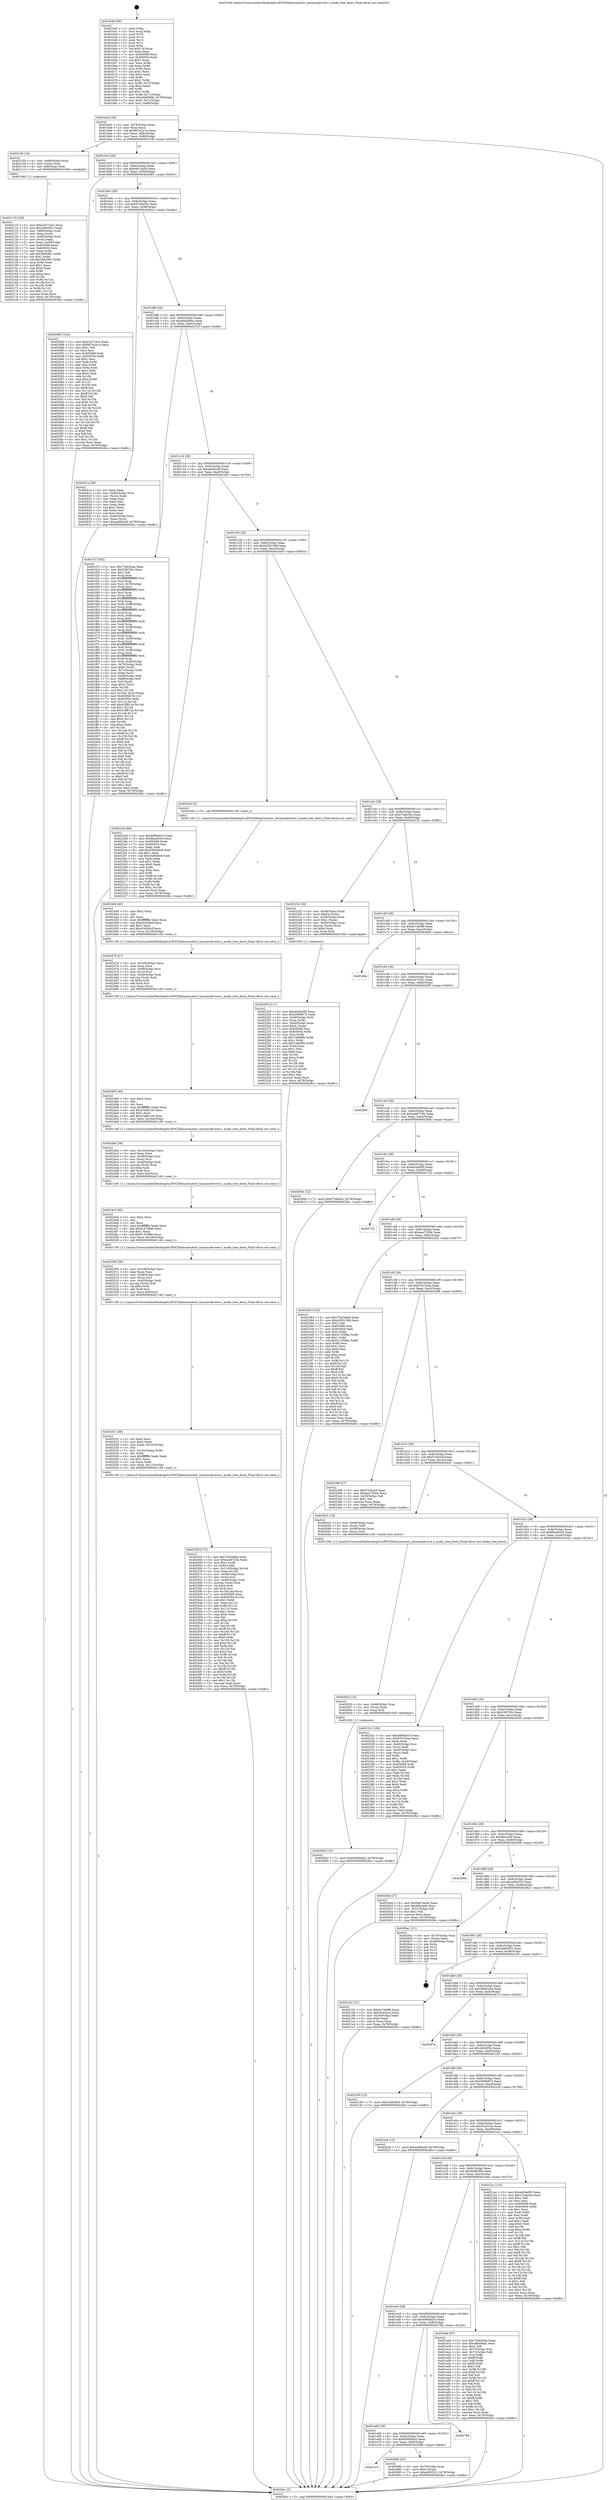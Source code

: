 digraph "0x401b40" {
  label = "0x401b40 (/mnt/c/Users/mathe/Desktop/tcc/POCII/binaries/extr_tmuxmode-tree.c_mode_tree_down_Final-ollvm.out::main(0))"
  labelloc = "t"
  node[shape=record]

  Entry [label="",width=0.3,height=0.3,shape=circle,fillcolor=black,style=filled]
  "0x401ba3" [label="{
     0x401ba3 [29]\l
     | [instrs]\l
     &nbsp;&nbsp;0x401ba3 \<+3\>: mov -0x78(%rbp),%eax\l
     &nbsp;&nbsp;0x401ba6 \<+2\>: mov %eax,%ecx\l
     &nbsp;&nbsp;0x401ba8 \<+6\>: sub $0x8d7e2a14,%ecx\l
     &nbsp;&nbsp;0x401bae \<+6\>: mov %eax,-0x8c(%rbp)\l
     &nbsp;&nbsp;0x401bb4 \<+6\>: mov %ecx,-0x90(%rbp)\l
     &nbsp;&nbsp;0x401bba \<+6\>: je 0000000000402109 \<main+0x5c9\>\l
  }"]
  "0x402109" [label="{
     0x402109 [16]\l
     | [instrs]\l
     &nbsp;&nbsp;0x402109 \<+4\>: mov -0x68(%rbp),%rax\l
     &nbsp;&nbsp;0x40210d \<+3\>: mov (%rax),%rax\l
     &nbsp;&nbsp;0x402110 \<+4\>: mov 0x8(%rax),%rdi\l
     &nbsp;&nbsp;0x402114 \<+5\>: call 0000000000401060 \<atoi@plt\>\l
     | [calls]\l
     &nbsp;&nbsp;0x401060 \{1\} (unknown)\l
  }"]
  "0x401bc0" [label="{
     0x401bc0 [28]\l
     | [instrs]\l
     &nbsp;&nbsp;0x401bc0 \<+5\>: jmp 0000000000401bc5 \<main+0x85\>\l
     &nbsp;&nbsp;0x401bc5 \<+6\>: mov -0x8c(%rbp),%eax\l
     &nbsp;&nbsp;0x401bcb \<+5\>: sub $0x94b7ae5d,%eax\l
     &nbsp;&nbsp;0x401bd0 \<+6\>: mov %eax,-0x94(%rbp)\l
     &nbsp;&nbsp;0x401bd6 \<+6\>: je 0000000000402083 \<main+0x543\>\l
  }"]
  Exit [label="",width=0.3,height=0.3,shape=circle,fillcolor=black,style=filled,peripheries=2]
  "0x402083" [label="{
     0x402083 [134]\l
     | [instrs]\l
     &nbsp;&nbsp;0x402083 \<+5\>: mov $0xe2471b2c,%eax\l
     &nbsp;&nbsp;0x402088 \<+5\>: mov $0x8d7e2a14,%ecx\l
     &nbsp;&nbsp;0x40208d \<+2\>: mov $0x1,%dl\l
     &nbsp;&nbsp;0x40208f \<+2\>: xor %esi,%esi\l
     &nbsp;&nbsp;0x402091 \<+7\>: mov 0x405068,%edi\l
     &nbsp;&nbsp;0x402098 \<+8\>: mov 0x405054,%r8d\l
     &nbsp;&nbsp;0x4020a0 \<+3\>: sub $0x1,%esi\l
     &nbsp;&nbsp;0x4020a3 \<+3\>: mov %edi,%r9d\l
     &nbsp;&nbsp;0x4020a6 \<+3\>: add %esi,%r9d\l
     &nbsp;&nbsp;0x4020a9 \<+4\>: imul %r9d,%edi\l
     &nbsp;&nbsp;0x4020ad \<+3\>: and $0x1,%edi\l
     &nbsp;&nbsp;0x4020b0 \<+3\>: cmp $0x0,%edi\l
     &nbsp;&nbsp;0x4020b3 \<+4\>: sete %r10b\l
     &nbsp;&nbsp;0x4020b7 \<+4\>: cmp $0xa,%r8d\l
     &nbsp;&nbsp;0x4020bb \<+4\>: setl %r11b\l
     &nbsp;&nbsp;0x4020bf \<+3\>: mov %r10b,%bl\l
     &nbsp;&nbsp;0x4020c2 \<+3\>: xor $0xff,%bl\l
     &nbsp;&nbsp;0x4020c5 \<+3\>: mov %r11b,%r14b\l
     &nbsp;&nbsp;0x4020c8 \<+4\>: xor $0xff,%r14b\l
     &nbsp;&nbsp;0x4020cc \<+3\>: xor $0x0,%dl\l
     &nbsp;&nbsp;0x4020cf \<+3\>: mov %bl,%r15b\l
     &nbsp;&nbsp;0x4020d2 \<+4\>: and $0x0,%r15b\l
     &nbsp;&nbsp;0x4020d6 \<+3\>: and %dl,%r10b\l
     &nbsp;&nbsp;0x4020d9 \<+3\>: mov %r14b,%r12b\l
     &nbsp;&nbsp;0x4020dc \<+4\>: and $0x0,%r12b\l
     &nbsp;&nbsp;0x4020e0 \<+3\>: and %dl,%r11b\l
     &nbsp;&nbsp;0x4020e3 \<+3\>: or %r10b,%r15b\l
     &nbsp;&nbsp;0x4020e6 \<+3\>: or %r11b,%r12b\l
     &nbsp;&nbsp;0x4020e9 \<+3\>: xor %r12b,%r15b\l
     &nbsp;&nbsp;0x4020ec \<+3\>: or %r14b,%bl\l
     &nbsp;&nbsp;0x4020ef \<+3\>: xor $0xff,%bl\l
     &nbsp;&nbsp;0x4020f2 \<+3\>: or $0x0,%dl\l
     &nbsp;&nbsp;0x4020f5 \<+2\>: and %dl,%bl\l
     &nbsp;&nbsp;0x4020f7 \<+3\>: or %bl,%r15b\l
     &nbsp;&nbsp;0x4020fa \<+4\>: test $0x1,%r15b\l
     &nbsp;&nbsp;0x4020fe \<+3\>: cmovne %ecx,%eax\l
     &nbsp;&nbsp;0x402101 \<+3\>: mov %eax,-0x78(%rbp)\l
     &nbsp;&nbsp;0x402104 \<+5\>: jmp 00000000004028cc \<main+0xd8c\>\l
  }"]
  "0x401bdc" [label="{
     0x401bdc [28]\l
     | [instrs]\l
     &nbsp;&nbsp;0x401bdc \<+5\>: jmp 0000000000401be1 \<main+0xa1\>\l
     &nbsp;&nbsp;0x401be1 \<+6\>: mov -0x8c(%rbp),%eax\l
     &nbsp;&nbsp;0x401be7 \<+5\>: sub $0x9759a05c,%eax\l
     &nbsp;&nbsp;0x401bec \<+6\>: mov %eax,-0x98(%rbp)\l
     &nbsp;&nbsp;0x401bf2 \<+6\>: je 000000000040261a \<main+0xada\>\l
  }"]
  "0x401e7c" [label="{
     0x401e7c\l
  }", style=dashed]
  "0x40261a" [label="{
     0x40261a [39]\l
     | [instrs]\l
     &nbsp;&nbsp;0x40261a \<+2\>: xor %eax,%eax\l
     &nbsp;&nbsp;0x40261c \<+4\>: mov -0x40(%rbp),%rcx\l
     &nbsp;&nbsp;0x402620 \<+2\>: mov (%rcx),%edx\l
     &nbsp;&nbsp;0x402622 \<+2\>: mov %eax,%esi\l
     &nbsp;&nbsp;0x402624 \<+2\>: sub %edx,%esi\l
     &nbsp;&nbsp;0x402626 \<+2\>: mov %eax,%edx\l
     &nbsp;&nbsp;0x402628 \<+3\>: sub $0x1,%edx\l
     &nbsp;&nbsp;0x40262b \<+2\>: add %edx,%esi\l
     &nbsp;&nbsp;0x40262d \<+2\>: sub %esi,%eax\l
     &nbsp;&nbsp;0x40262f \<+4\>: mov -0x40(%rbp),%rcx\l
     &nbsp;&nbsp;0x402633 \<+2\>: mov %eax,(%rcx)\l
     &nbsp;&nbsp;0x402635 \<+7\>: movl $0xae682a0f,-0x78(%rbp)\l
     &nbsp;&nbsp;0x40263c \<+5\>: jmp 00000000004028cc \<main+0xd8c\>\l
  }"]
  "0x401bf8" [label="{
     0x401bf8 [28]\l
     | [instrs]\l
     &nbsp;&nbsp;0x401bf8 \<+5\>: jmp 0000000000401bfd \<main+0xbd\>\l
     &nbsp;&nbsp;0x401bfd \<+6\>: mov -0x8c(%rbp),%eax\l
     &nbsp;&nbsp;0x401c03 \<+5\>: sub $0xa6ba99ac,%eax\l
     &nbsp;&nbsp;0x401c08 \<+6\>: mov %eax,-0x9c(%rbp)\l
     &nbsp;&nbsp;0x401c0e \<+6\>: je 0000000000401f1f \<main+0x3df\>\l
  }"]
  "0x40268b" [label="{
     0x40268b [22]\l
     | [instrs]\l
     &nbsp;&nbsp;0x40268b \<+4\>: mov -0x70(%rbp),%rax\l
     &nbsp;&nbsp;0x40268f \<+6\>: movl $0x0,(%rax)\l
     &nbsp;&nbsp;0x402695 \<+7\>: movl $0xa082532,-0x78(%rbp)\l
     &nbsp;&nbsp;0x40269c \<+5\>: jmp 00000000004028cc \<main+0xd8c\>\l
  }"]
  "0x401f1f" [label="{
     0x401f1f [302]\l
     | [instrs]\l
     &nbsp;&nbsp;0x401f1f \<+5\>: mov $0x754645aa,%eax\l
     &nbsp;&nbsp;0x401f24 \<+5\>: mov $0x538750c,%ecx\l
     &nbsp;&nbsp;0x401f29 \<+2\>: mov $0x1,%dl\l
     &nbsp;&nbsp;0x401f2b \<+3\>: mov %rsp,%rsi\l
     &nbsp;&nbsp;0x401f2e \<+4\>: add $0xfffffffffffffff0,%rsi\l
     &nbsp;&nbsp;0x401f32 \<+3\>: mov %rsi,%rsp\l
     &nbsp;&nbsp;0x401f35 \<+4\>: mov %rsi,-0x70(%rbp)\l
     &nbsp;&nbsp;0x401f39 \<+3\>: mov %rsp,%rsi\l
     &nbsp;&nbsp;0x401f3c \<+4\>: add $0xfffffffffffffff0,%rsi\l
     &nbsp;&nbsp;0x401f40 \<+3\>: mov %rsi,%rsp\l
     &nbsp;&nbsp;0x401f43 \<+3\>: mov %rsp,%rdi\l
     &nbsp;&nbsp;0x401f46 \<+4\>: add $0xfffffffffffffff0,%rdi\l
     &nbsp;&nbsp;0x401f4a \<+3\>: mov %rdi,%rsp\l
     &nbsp;&nbsp;0x401f4d \<+4\>: mov %rdi,-0x68(%rbp)\l
     &nbsp;&nbsp;0x401f51 \<+3\>: mov %rsp,%rdi\l
     &nbsp;&nbsp;0x401f54 \<+4\>: add $0xfffffffffffffff0,%rdi\l
     &nbsp;&nbsp;0x401f58 \<+3\>: mov %rdi,%rsp\l
     &nbsp;&nbsp;0x401f5b \<+4\>: mov %rdi,-0x60(%rbp)\l
     &nbsp;&nbsp;0x401f5f \<+3\>: mov %rsp,%rdi\l
     &nbsp;&nbsp;0x401f62 \<+4\>: add $0xfffffffffffffff0,%rdi\l
     &nbsp;&nbsp;0x401f66 \<+3\>: mov %rdi,%rsp\l
     &nbsp;&nbsp;0x401f69 \<+4\>: mov %rdi,-0x58(%rbp)\l
     &nbsp;&nbsp;0x401f6d \<+3\>: mov %rsp,%rdi\l
     &nbsp;&nbsp;0x401f70 \<+4\>: add $0xfffffffffffffff0,%rdi\l
     &nbsp;&nbsp;0x401f74 \<+3\>: mov %rdi,%rsp\l
     &nbsp;&nbsp;0x401f77 \<+4\>: mov %rdi,-0x50(%rbp)\l
     &nbsp;&nbsp;0x401f7b \<+3\>: mov %rsp,%rdi\l
     &nbsp;&nbsp;0x401f7e \<+4\>: add $0xfffffffffffffff0,%rdi\l
     &nbsp;&nbsp;0x401f82 \<+3\>: mov %rdi,%rsp\l
     &nbsp;&nbsp;0x401f85 \<+4\>: mov %rdi,-0x48(%rbp)\l
     &nbsp;&nbsp;0x401f89 \<+3\>: mov %rsp,%rdi\l
     &nbsp;&nbsp;0x401f8c \<+4\>: add $0xfffffffffffffff0,%rdi\l
     &nbsp;&nbsp;0x401f90 \<+3\>: mov %rdi,%rsp\l
     &nbsp;&nbsp;0x401f93 \<+4\>: mov %rdi,-0x40(%rbp)\l
     &nbsp;&nbsp;0x401f97 \<+4\>: mov -0x70(%rbp),%rdi\l
     &nbsp;&nbsp;0x401f9b \<+6\>: movl $0x0,(%rdi)\l
     &nbsp;&nbsp;0x401fa1 \<+4\>: mov -0x7c(%rbp),%r8d\l
     &nbsp;&nbsp;0x401fa5 \<+3\>: mov %r8d,(%rsi)\l
     &nbsp;&nbsp;0x401fa8 \<+4\>: mov -0x68(%rbp),%rdi\l
     &nbsp;&nbsp;0x401fac \<+7\>: mov -0x88(%rbp),%r9\l
     &nbsp;&nbsp;0x401fb3 \<+3\>: mov %r9,(%rdi)\l
     &nbsp;&nbsp;0x401fb6 \<+3\>: cmpl $0x2,(%rsi)\l
     &nbsp;&nbsp;0x401fb9 \<+4\>: setne %r10b\l
     &nbsp;&nbsp;0x401fbd \<+4\>: and $0x1,%r10b\l
     &nbsp;&nbsp;0x401fc1 \<+4\>: mov %r10b,-0x31(%rbp)\l
     &nbsp;&nbsp;0x401fc5 \<+8\>: mov 0x405068,%r11d\l
     &nbsp;&nbsp;0x401fcd \<+7\>: mov 0x405054,%ebx\l
     &nbsp;&nbsp;0x401fd4 \<+3\>: mov %r11d,%r14d\l
     &nbsp;&nbsp;0x401fd7 \<+7\>: add $0x41ff812e,%r14d\l
     &nbsp;&nbsp;0x401fde \<+4\>: sub $0x1,%r14d\l
     &nbsp;&nbsp;0x401fe2 \<+7\>: sub $0x41ff812e,%r14d\l
     &nbsp;&nbsp;0x401fe9 \<+4\>: imul %r14d,%r11d\l
     &nbsp;&nbsp;0x401fed \<+4\>: and $0x1,%r11d\l
     &nbsp;&nbsp;0x401ff1 \<+4\>: cmp $0x0,%r11d\l
     &nbsp;&nbsp;0x401ff5 \<+4\>: sete %r10b\l
     &nbsp;&nbsp;0x401ff9 \<+3\>: cmp $0xa,%ebx\l
     &nbsp;&nbsp;0x401ffc \<+4\>: setl %r15b\l
     &nbsp;&nbsp;0x402000 \<+3\>: mov %r10b,%r12b\l
     &nbsp;&nbsp;0x402003 \<+4\>: xor $0xff,%r12b\l
     &nbsp;&nbsp;0x402007 \<+3\>: mov %r15b,%r13b\l
     &nbsp;&nbsp;0x40200a \<+4\>: xor $0xff,%r13b\l
     &nbsp;&nbsp;0x40200e \<+3\>: xor $0x0,%dl\l
     &nbsp;&nbsp;0x402011 \<+3\>: mov %r12b,%sil\l
     &nbsp;&nbsp;0x402014 \<+4\>: and $0x0,%sil\l
     &nbsp;&nbsp;0x402018 \<+3\>: and %dl,%r10b\l
     &nbsp;&nbsp;0x40201b \<+3\>: mov %r13b,%dil\l
     &nbsp;&nbsp;0x40201e \<+4\>: and $0x0,%dil\l
     &nbsp;&nbsp;0x402022 \<+3\>: and %dl,%r15b\l
     &nbsp;&nbsp;0x402025 \<+3\>: or %r10b,%sil\l
     &nbsp;&nbsp;0x402028 \<+3\>: or %r15b,%dil\l
     &nbsp;&nbsp;0x40202b \<+3\>: xor %dil,%sil\l
     &nbsp;&nbsp;0x40202e \<+3\>: or %r13b,%r12b\l
     &nbsp;&nbsp;0x402031 \<+4\>: xor $0xff,%r12b\l
     &nbsp;&nbsp;0x402035 \<+3\>: or $0x0,%dl\l
     &nbsp;&nbsp;0x402038 \<+3\>: and %dl,%r12b\l
     &nbsp;&nbsp;0x40203b \<+3\>: or %r12b,%sil\l
     &nbsp;&nbsp;0x40203e \<+4\>: test $0x1,%sil\l
     &nbsp;&nbsp;0x402042 \<+3\>: cmovne %ecx,%eax\l
     &nbsp;&nbsp;0x402045 \<+3\>: mov %eax,-0x78(%rbp)\l
     &nbsp;&nbsp;0x402048 \<+5\>: jmp 00000000004028cc \<main+0xd8c\>\l
  }"]
  "0x401c14" [label="{
     0x401c14 [28]\l
     | [instrs]\l
     &nbsp;&nbsp;0x401c14 \<+5\>: jmp 0000000000401c19 \<main+0xd9\>\l
     &nbsp;&nbsp;0x401c19 \<+6\>: mov -0x8c(%rbp),%eax\l
     &nbsp;&nbsp;0x401c1f \<+5\>: sub $0xae682a0f,%eax\l
     &nbsp;&nbsp;0x401c24 \<+6\>: mov %eax,-0xa0(%rbp)\l
     &nbsp;&nbsp;0x401c2a \<+6\>: je 00000000004022d4 \<main+0x794\>\l
  }"]
  "0x401e60" [label="{
     0x401e60 [28]\l
     | [instrs]\l
     &nbsp;&nbsp;0x401e60 \<+5\>: jmp 0000000000401e65 \<main+0x325\>\l
     &nbsp;&nbsp;0x401e65 \<+6\>: mov -0x8c(%rbp),%eax\l
     &nbsp;&nbsp;0x401e6b \<+5\>: sub $0x65860da2,%eax\l
     &nbsp;&nbsp;0x401e70 \<+6\>: mov %eax,-0xf4(%rbp)\l
     &nbsp;&nbsp;0x401e76 \<+6\>: je 000000000040268b \<main+0xb4b\>\l
  }"]
  "0x4022d4" [label="{
     0x4022d4 [88]\l
     | [instrs]\l
     &nbsp;&nbsp;0x4022d4 \<+5\>: mov $0x4980dd10,%eax\l
     &nbsp;&nbsp;0x4022d9 \<+5\>: mov $0xf8ea9204,%ecx\l
     &nbsp;&nbsp;0x4022de \<+7\>: mov 0x405068,%edx\l
     &nbsp;&nbsp;0x4022e5 \<+7\>: mov 0x405054,%esi\l
     &nbsp;&nbsp;0x4022ec \<+2\>: mov %edx,%edi\l
     &nbsp;&nbsp;0x4022ee \<+6\>: add $0xd3d646c8,%edi\l
     &nbsp;&nbsp;0x4022f4 \<+3\>: sub $0x1,%edi\l
     &nbsp;&nbsp;0x4022f7 \<+6\>: sub $0xd3d646c8,%edi\l
     &nbsp;&nbsp;0x4022fd \<+3\>: imul %edi,%edx\l
     &nbsp;&nbsp;0x402300 \<+3\>: and $0x1,%edx\l
     &nbsp;&nbsp;0x402303 \<+3\>: cmp $0x0,%edx\l
     &nbsp;&nbsp;0x402306 \<+4\>: sete %r8b\l
     &nbsp;&nbsp;0x40230a \<+3\>: cmp $0xa,%esi\l
     &nbsp;&nbsp;0x40230d \<+4\>: setl %r9b\l
     &nbsp;&nbsp;0x402311 \<+3\>: mov %r8b,%r10b\l
     &nbsp;&nbsp;0x402314 \<+3\>: and %r9b,%r10b\l
     &nbsp;&nbsp;0x402317 \<+3\>: xor %r9b,%r8b\l
     &nbsp;&nbsp;0x40231a \<+3\>: or %r8b,%r10b\l
     &nbsp;&nbsp;0x40231d \<+4\>: test $0x1,%r10b\l
     &nbsp;&nbsp;0x402321 \<+3\>: cmovne %ecx,%eax\l
     &nbsp;&nbsp;0x402324 \<+3\>: mov %eax,-0x78(%rbp)\l
     &nbsp;&nbsp;0x402327 \<+5\>: jmp 00000000004028cc \<main+0xd8c\>\l
  }"]
  "0x401c30" [label="{
     0x401c30 [28]\l
     | [instrs]\l
     &nbsp;&nbsp;0x401c30 \<+5\>: jmp 0000000000401c35 \<main+0xf5\>\l
     &nbsp;&nbsp;0x401c35 \<+6\>: mov -0x8c(%rbp),%eax\l
     &nbsp;&nbsp;0x401c3b \<+5\>: sub $0xb2951569,%eax\l
     &nbsp;&nbsp;0x401c40 \<+6\>: mov %eax,-0xa4(%rbp)\l
     &nbsp;&nbsp;0x401c46 \<+6\>: je 0000000000402443 \<main+0x903\>\l
  }"]
  "0x402766" [label="{
     0x402766\l
  }", style=dashed]
  "0x402443" [label="{
     0x402443 [5]\l
     | [instrs]\l
     &nbsp;&nbsp;0x402443 \<+5\>: call 0000000000401160 \<next_i\>\l
     | [calls]\l
     &nbsp;&nbsp;0x401160 \{1\} (/mnt/c/Users/mathe/Desktop/tcc/POCII/binaries/extr_tmuxmode-tree.c_mode_tree_down_Final-ollvm.out::next_i)\l
  }"]
  "0x401c4c" [label="{
     0x401c4c [28]\l
     | [instrs]\l
     &nbsp;&nbsp;0x401c4c \<+5\>: jmp 0000000000401c51 \<main+0x111\>\l
     &nbsp;&nbsp;0x401c51 \<+6\>: mov -0x8c(%rbp),%eax\l
     &nbsp;&nbsp;0x401c57 \<+5\>: sub $0xc7eab3ea,%eax\l
     &nbsp;&nbsp;0x401c5c \<+6\>: mov %eax,-0xa8(%rbp)\l
     &nbsp;&nbsp;0x401c62 \<+6\>: je 0000000000402232 \<main+0x6f2\>\l
  }"]
  "0x402662" [label="{
     0x402662 [12]\l
     | [instrs]\l
     &nbsp;&nbsp;0x402662 \<+7\>: movl $0x65860da2,-0x78(%rbp)\l
     &nbsp;&nbsp;0x402669 \<+5\>: jmp 00000000004028cc \<main+0xd8c\>\l
  }"]
  "0x402232" [label="{
     0x402232 [39]\l
     | [instrs]\l
     &nbsp;&nbsp;0x402232 \<+4\>: mov -0x58(%rbp),%rax\l
     &nbsp;&nbsp;0x402236 \<+6\>: movl $0x64,(%rax)\l
     &nbsp;&nbsp;0x40223c \<+4\>: mov -0x50(%rbp),%rax\l
     &nbsp;&nbsp;0x402240 \<+6\>: movl $0x1,(%rax)\l
     &nbsp;&nbsp;0x402246 \<+4\>: mov -0x50(%rbp),%rax\l
     &nbsp;&nbsp;0x40224a \<+3\>: movslq (%rax),%rax\l
     &nbsp;&nbsp;0x40224d \<+4\>: shl $0x4,%rax\l
     &nbsp;&nbsp;0x402251 \<+3\>: mov %rax,%rdi\l
     &nbsp;&nbsp;0x402254 \<+5\>: call 0000000000401050 \<malloc@plt\>\l
     | [calls]\l
     &nbsp;&nbsp;0x401050 \{1\} (unknown)\l
  }"]
  "0x401c68" [label="{
     0x401c68 [28]\l
     | [instrs]\l
     &nbsp;&nbsp;0x401c68 \<+5\>: jmp 0000000000401c6d \<main+0x12d\>\l
     &nbsp;&nbsp;0x401c6d \<+6\>: mov -0x8c(%rbp),%eax\l
     &nbsp;&nbsp;0x401c73 \<+5\>: sub $0xdc7a63f9,%eax\l
     &nbsp;&nbsp;0x401c78 \<+6\>: mov %eax,-0xac(%rbp)\l
     &nbsp;&nbsp;0x401c7e \<+6\>: je 000000000040266e \<main+0xb2e\>\l
  }"]
  "0x402653" [label="{
     0x402653 [15]\l
     | [instrs]\l
     &nbsp;&nbsp;0x402653 \<+4\>: mov -0x48(%rbp),%rax\l
     &nbsp;&nbsp;0x402657 \<+3\>: mov (%rax),%rax\l
     &nbsp;&nbsp;0x40265a \<+3\>: mov %rax,%rdi\l
     &nbsp;&nbsp;0x40265d \<+5\>: call 0000000000401030 \<free@plt\>\l
     | [calls]\l
     &nbsp;&nbsp;0x401030 \{1\} (unknown)\l
  }"]
  "0x40266e" [label="{
     0x40266e\l
  }", style=dashed]
  "0x401c84" [label="{
     0x401c84 [28]\l
     | [instrs]\l
     &nbsp;&nbsp;0x401c84 \<+5\>: jmp 0000000000401c89 \<main+0x149\>\l
     &nbsp;&nbsp;0x401c89 \<+6\>: mov -0x8c(%rbp),%eax\l
     &nbsp;&nbsp;0x401c8f \<+5\>: sub $0xe2471b2c,%eax\l
     &nbsp;&nbsp;0x401c94 \<+6\>: mov %eax,-0xb0(%rbp)\l
     &nbsp;&nbsp;0x401c9a \<+6\>: je 00000000004026f5 \<main+0xbb5\>\l
  }"]
  "0x40255f" [label="{
     0x40255f [175]\l
     | [instrs]\l
     &nbsp;&nbsp;0x40255f \<+5\>: mov $0x75a54d84,%ecx\l
     &nbsp;&nbsp;0x402564 \<+5\>: mov $0xea48723b,%edx\l
     &nbsp;&nbsp;0x402569 \<+3\>: mov $0x1,%r9b\l
     &nbsp;&nbsp;0x40256c \<+3\>: xor %r8d,%r8d\l
     &nbsp;&nbsp;0x40256f \<+7\>: mov -0x110(%rbp),%r10d\l
     &nbsp;&nbsp;0x402576 \<+4\>: imul %eax,%r10d\l
     &nbsp;&nbsp;0x40257a \<+4\>: mov -0x48(%rbp),%rsi\l
     &nbsp;&nbsp;0x40257e \<+3\>: mov (%rsi),%rsi\l
     &nbsp;&nbsp;0x402581 \<+4\>: mov -0x40(%rbp),%rdi\l
     &nbsp;&nbsp;0x402585 \<+3\>: movslq (%rdi),%rdi\l
     &nbsp;&nbsp;0x402588 \<+4\>: shl $0x4,%rdi\l
     &nbsp;&nbsp;0x40258c \<+3\>: add %rdi,%rsi\l
     &nbsp;&nbsp;0x40258f \<+4\>: mov %r10d,0xc(%rsi)\l
     &nbsp;&nbsp;0x402593 \<+7\>: mov 0x405068,%eax\l
     &nbsp;&nbsp;0x40259a \<+8\>: mov 0x405054,%r10d\l
     &nbsp;&nbsp;0x4025a2 \<+4\>: sub $0x1,%r8d\l
     &nbsp;&nbsp;0x4025a6 \<+3\>: mov %eax,%r11d\l
     &nbsp;&nbsp;0x4025a9 \<+3\>: add %r8d,%r11d\l
     &nbsp;&nbsp;0x4025ac \<+4\>: imul %r11d,%eax\l
     &nbsp;&nbsp;0x4025b0 \<+3\>: and $0x1,%eax\l
     &nbsp;&nbsp;0x4025b3 \<+3\>: cmp $0x0,%eax\l
     &nbsp;&nbsp;0x4025b6 \<+3\>: sete %bl\l
     &nbsp;&nbsp;0x4025b9 \<+4\>: cmp $0xa,%r10d\l
     &nbsp;&nbsp;0x4025bd \<+4\>: setl %r14b\l
     &nbsp;&nbsp;0x4025c1 \<+3\>: mov %bl,%r15b\l
     &nbsp;&nbsp;0x4025c4 \<+4\>: xor $0xff,%r15b\l
     &nbsp;&nbsp;0x4025c8 \<+3\>: mov %r14b,%r12b\l
     &nbsp;&nbsp;0x4025cb \<+4\>: xor $0xff,%r12b\l
     &nbsp;&nbsp;0x4025cf \<+4\>: xor $0x0,%r9b\l
     &nbsp;&nbsp;0x4025d3 \<+3\>: mov %r15b,%r13b\l
     &nbsp;&nbsp;0x4025d6 \<+4\>: and $0x0,%r13b\l
     &nbsp;&nbsp;0x4025da \<+3\>: and %r9b,%bl\l
     &nbsp;&nbsp;0x4025dd \<+3\>: mov %r12b,%al\l
     &nbsp;&nbsp;0x4025e0 \<+2\>: and $0x0,%al\l
     &nbsp;&nbsp;0x4025e2 \<+3\>: and %r9b,%r14b\l
     &nbsp;&nbsp;0x4025e5 \<+3\>: or %bl,%r13b\l
     &nbsp;&nbsp;0x4025e8 \<+3\>: or %r14b,%al\l
     &nbsp;&nbsp;0x4025eb \<+3\>: xor %al,%r13b\l
     &nbsp;&nbsp;0x4025ee \<+3\>: or %r12b,%r15b\l
     &nbsp;&nbsp;0x4025f1 \<+4\>: xor $0xff,%r15b\l
     &nbsp;&nbsp;0x4025f5 \<+4\>: or $0x0,%r9b\l
     &nbsp;&nbsp;0x4025f9 \<+3\>: and %r9b,%r15b\l
     &nbsp;&nbsp;0x4025fc \<+3\>: or %r15b,%r13b\l
     &nbsp;&nbsp;0x4025ff \<+4\>: test $0x1,%r13b\l
     &nbsp;&nbsp;0x402603 \<+3\>: cmovne %edx,%ecx\l
     &nbsp;&nbsp;0x402606 \<+3\>: mov %ecx,-0x78(%rbp)\l
     &nbsp;&nbsp;0x402609 \<+5\>: jmp 00000000004028cc \<main+0xd8c\>\l
  }"]
  "0x4026f5" [label="{
     0x4026f5\l
  }", style=dashed]
  "0x401ca0" [label="{
     0x401ca0 [28]\l
     | [instrs]\l
     &nbsp;&nbsp;0x401ca0 \<+5\>: jmp 0000000000401ca5 \<main+0x165\>\l
     &nbsp;&nbsp;0x401ca5 \<+6\>: mov -0x8c(%rbp),%eax\l
     &nbsp;&nbsp;0x401cab \<+5\>: sub $0xea48723b,%eax\l
     &nbsp;&nbsp;0x401cb0 \<+6\>: mov %eax,-0xb4(%rbp)\l
     &nbsp;&nbsp;0x401cb6 \<+6\>: je 000000000040260e \<main+0xace\>\l
  }"]
  "0x402531" [label="{
     0x402531 [46]\l
     | [instrs]\l
     &nbsp;&nbsp;0x402531 \<+2\>: xor %ecx,%ecx\l
     &nbsp;&nbsp;0x402533 \<+5\>: mov $0x2,%edx\l
     &nbsp;&nbsp;0x402538 \<+6\>: mov %edx,-0x10c(%rbp)\l
     &nbsp;&nbsp;0x40253e \<+1\>: cltd\l
     &nbsp;&nbsp;0x40253f \<+7\>: mov -0x10c(%rbp),%r8d\l
     &nbsp;&nbsp;0x402546 \<+3\>: idiv %r8d\l
     &nbsp;&nbsp;0x402549 \<+6\>: imul $0xfffffffe,%edx,%edx\l
     &nbsp;&nbsp;0x40254f \<+3\>: sub $0x1,%ecx\l
     &nbsp;&nbsp;0x402552 \<+2\>: sub %ecx,%edx\l
     &nbsp;&nbsp;0x402554 \<+6\>: mov %edx,-0x110(%rbp)\l
     &nbsp;&nbsp;0x40255a \<+5\>: call 0000000000401160 \<next_i\>\l
     | [calls]\l
     &nbsp;&nbsp;0x401160 \{1\} (/mnt/c/Users/mathe/Desktop/tcc/POCII/binaries/extr_tmuxmode-tree.c_mode_tree_down_Final-ollvm.out::next_i)\l
  }"]
  "0x40260e" [label="{
     0x40260e [12]\l
     | [instrs]\l
     &nbsp;&nbsp;0x40260e \<+7\>: movl $0x9759a05c,-0x78(%rbp)\l
     &nbsp;&nbsp;0x402615 \<+5\>: jmp 00000000004028cc \<main+0xd8c\>\l
  }"]
  "0x401cbc" [label="{
     0x401cbc [28]\l
     | [instrs]\l
     &nbsp;&nbsp;0x401cbc \<+5\>: jmp 0000000000401cc1 \<main+0x181\>\l
     &nbsp;&nbsp;0x401cc1 \<+6\>: mov -0x8c(%rbp),%eax\l
     &nbsp;&nbsp;0x401cc7 \<+5\>: sub $0xeb3be0f5,%eax\l
     &nbsp;&nbsp;0x401ccc \<+6\>: mov %eax,-0xb8(%rbp)\l
     &nbsp;&nbsp;0x401cd2 \<+6\>: je 0000000000402722 \<main+0xbe2\>\l
  }"]
  "0x40250b" [label="{
     0x40250b [38]\l
     | [instrs]\l
     &nbsp;&nbsp;0x40250b \<+6\>: mov -0x108(%rbp),%ecx\l
     &nbsp;&nbsp;0x402511 \<+3\>: imul %eax,%ecx\l
     &nbsp;&nbsp;0x402514 \<+4\>: mov -0x48(%rbp),%rsi\l
     &nbsp;&nbsp;0x402518 \<+3\>: mov (%rsi),%rsi\l
     &nbsp;&nbsp;0x40251b \<+4\>: mov -0x40(%rbp),%rdi\l
     &nbsp;&nbsp;0x40251f \<+3\>: movslq (%rdi),%rdi\l
     &nbsp;&nbsp;0x402522 \<+4\>: shl $0x4,%rdi\l
     &nbsp;&nbsp;0x402526 \<+3\>: add %rdi,%rsi\l
     &nbsp;&nbsp;0x402529 \<+3\>: mov %ecx,0x8(%rsi)\l
     &nbsp;&nbsp;0x40252c \<+5\>: call 0000000000401160 \<next_i\>\l
     | [calls]\l
     &nbsp;&nbsp;0x401160 \{1\} (/mnt/c/Users/mathe/Desktop/tcc/POCII/binaries/extr_tmuxmode-tree.c_mode_tree_down_Final-ollvm.out::next_i)\l
  }"]
  "0x402722" [label="{
     0x402722\l
  }", style=dashed]
  "0x401cd8" [label="{
     0x401cd8 [28]\l
     | [instrs]\l
     &nbsp;&nbsp;0x401cd8 \<+5\>: jmp 0000000000401cdd \<main+0x19d\>\l
     &nbsp;&nbsp;0x401cdd \<+6\>: mov -0x8c(%rbp),%eax\l
     &nbsp;&nbsp;0x401ce3 \<+5\>: sub $0xeea725b4,%eax\l
     &nbsp;&nbsp;0x401ce8 \<+6\>: mov %eax,-0xbc(%rbp)\l
     &nbsp;&nbsp;0x401cee \<+6\>: je 00000000004023b3 \<main+0x873\>\l
  }"]
  "0x4024e3" [label="{
     0x4024e3 [40]\l
     | [instrs]\l
     &nbsp;&nbsp;0x4024e3 \<+5\>: mov $0x2,%ecx\l
     &nbsp;&nbsp;0x4024e8 \<+1\>: cltd\l
     &nbsp;&nbsp;0x4024e9 \<+2\>: idiv %ecx\l
     &nbsp;&nbsp;0x4024eb \<+6\>: imul $0xfffffffe,%edx,%ecx\l
     &nbsp;&nbsp;0x4024f1 \<+6\>: add $0x6147dfd6,%ecx\l
     &nbsp;&nbsp;0x4024f7 \<+3\>: add $0x1,%ecx\l
     &nbsp;&nbsp;0x4024fa \<+6\>: sub $0x6147dfd6,%ecx\l
     &nbsp;&nbsp;0x402500 \<+6\>: mov %ecx,-0x108(%rbp)\l
     &nbsp;&nbsp;0x402506 \<+5\>: call 0000000000401160 \<next_i\>\l
     | [calls]\l
     &nbsp;&nbsp;0x401160 \{1\} (/mnt/c/Users/mathe/Desktop/tcc/POCII/binaries/extr_tmuxmode-tree.c_mode_tree_down_Final-ollvm.out::next_i)\l
  }"]
  "0x4023b3" [label="{
     0x4023b3 [144]\l
     | [instrs]\l
     &nbsp;&nbsp;0x4023b3 \<+5\>: mov $0x75a54d84,%eax\l
     &nbsp;&nbsp;0x4023b8 \<+5\>: mov $0xb2951569,%ecx\l
     &nbsp;&nbsp;0x4023bd \<+2\>: mov $0x1,%dl\l
     &nbsp;&nbsp;0x4023bf \<+7\>: mov 0x405068,%esi\l
     &nbsp;&nbsp;0x4023c6 \<+7\>: mov 0x405054,%edi\l
     &nbsp;&nbsp;0x4023cd \<+3\>: mov %esi,%r8d\l
     &nbsp;&nbsp;0x4023d0 \<+7\>: add $0x411559bc,%r8d\l
     &nbsp;&nbsp;0x4023d7 \<+4\>: sub $0x1,%r8d\l
     &nbsp;&nbsp;0x4023db \<+7\>: sub $0x411559bc,%r8d\l
     &nbsp;&nbsp;0x4023e2 \<+4\>: imul %r8d,%esi\l
     &nbsp;&nbsp;0x4023e6 \<+3\>: and $0x1,%esi\l
     &nbsp;&nbsp;0x4023e9 \<+3\>: cmp $0x0,%esi\l
     &nbsp;&nbsp;0x4023ec \<+4\>: sete %r9b\l
     &nbsp;&nbsp;0x4023f0 \<+3\>: cmp $0xa,%edi\l
     &nbsp;&nbsp;0x4023f3 \<+4\>: setl %r10b\l
     &nbsp;&nbsp;0x4023f7 \<+3\>: mov %r9b,%r11b\l
     &nbsp;&nbsp;0x4023fa \<+4\>: xor $0xff,%r11b\l
     &nbsp;&nbsp;0x4023fe \<+3\>: mov %r10b,%bl\l
     &nbsp;&nbsp;0x402401 \<+3\>: xor $0xff,%bl\l
     &nbsp;&nbsp;0x402404 \<+3\>: xor $0x0,%dl\l
     &nbsp;&nbsp;0x402407 \<+3\>: mov %r11b,%r14b\l
     &nbsp;&nbsp;0x40240a \<+4\>: and $0x0,%r14b\l
     &nbsp;&nbsp;0x40240e \<+3\>: and %dl,%r9b\l
     &nbsp;&nbsp;0x402411 \<+3\>: mov %bl,%r15b\l
     &nbsp;&nbsp;0x402414 \<+4\>: and $0x0,%r15b\l
     &nbsp;&nbsp;0x402418 \<+3\>: and %dl,%r10b\l
     &nbsp;&nbsp;0x40241b \<+3\>: or %r9b,%r14b\l
     &nbsp;&nbsp;0x40241e \<+3\>: or %r10b,%r15b\l
     &nbsp;&nbsp;0x402421 \<+3\>: xor %r15b,%r14b\l
     &nbsp;&nbsp;0x402424 \<+3\>: or %bl,%r11b\l
     &nbsp;&nbsp;0x402427 \<+4\>: xor $0xff,%r11b\l
     &nbsp;&nbsp;0x40242b \<+3\>: or $0x0,%dl\l
     &nbsp;&nbsp;0x40242e \<+3\>: and %dl,%r11b\l
     &nbsp;&nbsp;0x402431 \<+3\>: or %r11b,%r14b\l
     &nbsp;&nbsp;0x402434 \<+4\>: test $0x1,%r14b\l
     &nbsp;&nbsp;0x402438 \<+3\>: cmovne %ecx,%eax\l
     &nbsp;&nbsp;0x40243b \<+3\>: mov %eax,-0x78(%rbp)\l
     &nbsp;&nbsp;0x40243e \<+5\>: jmp 00000000004028cc \<main+0xd8c\>\l
  }"]
  "0x401cf4" [label="{
     0x401cf4 [28]\l
     | [instrs]\l
     &nbsp;&nbsp;0x401cf4 \<+5\>: jmp 0000000000401cf9 \<main+0x1b9\>\l
     &nbsp;&nbsp;0x401cf9 \<+6\>: mov -0x8c(%rbp),%eax\l
     &nbsp;&nbsp;0x401cff \<+5\>: sub $0xf70252aa,%eax\l
     &nbsp;&nbsp;0x401d04 \<+6\>: mov %eax,-0xc0(%rbp)\l
     &nbsp;&nbsp;0x401d0a \<+6\>: je 0000000000402398 \<main+0x858\>\l
  }"]
  "0x4024bd" [label="{
     0x4024bd [38]\l
     | [instrs]\l
     &nbsp;&nbsp;0x4024bd \<+6\>: mov -0x104(%rbp),%ecx\l
     &nbsp;&nbsp;0x4024c3 \<+3\>: imul %eax,%ecx\l
     &nbsp;&nbsp;0x4024c6 \<+4\>: mov -0x48(%rbp),%rsi\l
     &nbsp;&nbsp;0x4024ca \<+3\>: mov (%rsi),%rsi\l
     &nbsp;&nbsp;0x4024cd \<+4\>: mov -0x40(%rbp),%rdi\l
     &nbsp;&nbsp;0x4024d1 \<+3\>: movslq (%rdi),%rdi\l
     &nbsp;&nbsp;0x4024d4 \<+4\>: shl $0x4,%rdi\l
     &nbsp;&nbsp;0x4024d8 \<+3\>: add %rdi,%rsi\l
     &nbsp;&nbsp;0x4024db \<+3\>: mov %ecx,0x4(%rsi)\l
     &nbsp;&nbsp;0x4024de \<+5\>: call 0000000000401160 \<next_i\>\l
     | [calls]\l
     &nbsp;&nbsp;0x401160 \{1\} (/mnt/c/Users/mathe/Desktop/tcc/POCII/binaries/extr_tmuxmode-tree.c_mode_tree_down_Final-ollvm.out::next_i)\l
  }"]
  "0x402398" [label="{
     0x402398 [27]\l
     | [instrs]\l
     &nbsp;&nbsp;0x402398 \<+5\>: mov $0xf742b2cf,%eax\l
     &nbsp;&nbsp;0x40239d \<+5\>: mov $0xeea725b4,%ecx\l
     &nbsp;&nbsp;0x4023a2 \<+3\>: mov -0x29(%rbp),%dl\l
     &nbsp;&nbsp;0x4023a5 \<+3\>: test $0x1,%dl\l
     &nbsp;&nbsp;0x4023a8 \<+3\>: cmovne %ecx,%eax\l
     &nbsp;&nbsp;0x4023ab \<+3\>: mov %eax,-0x78(%rbp)\l
     &nbsp;&nbsp;0x4023ae \<+5\>: jmp 00000000004028cc \<main+0xd8c\>\l
  }"]
  "0x401d10" [label="{
     0x401d10 [28]\l
     | [instrs]\l
     &nbsp;&nbsp;0x401d10 \<+5\>: jmp 0000000000401d15 \<main+0x1d5\>\l
     &nbsp;&nbsp;0x401d15 \<+6\>: mov -0x8c(%rbp),%eax\l
     &nbsp;&nbsp;0x401d1b \<+5\>: sub $0xf742b2cf,%eax\l
     &nbsp;&nbsp;0x401d20 \<+6\>: mov %eax,-0xc4(%rbp)\l
     &nbsp;&nbsp;0x401d26 \<+6\>: je 0000000000402641 \<main+0xb01\>\l
  }"]
  "0x402495" [label="{
     0x402495 [40]\l
     | [instrs]\l
     &nbsp;&nbsp;0x402495 \<+5\>: mov $0x2,%ecx\l
     &nbsp;&nbsp;0x40249a \<+1\>: cltd\l
     &nbsp;&nbsp;0x40249b \<+2\>: idiv %ecx\l
     &nbsp;&nbsp;0x40249d \<+6\>: imul $0xfffffffe,%edx,%ecx\l
     &nbsp;&nbsp;0x4024a3 \<+6\>: sub $0xa7e6b130,%ecx\l
     &nbsp;&nbsp;0x4024a9 \<+3\>: add $0x1,%ecx\l
     &nbsp;&nbsp;0x4024ac \<+6\>: add $0xa7e6b130,%ecx\l
     &nbsp;&nbsp;0x4024b2 \<+6\>: mov %ecx,-0x104(%rbp)\l
     &nbsp;&nbsp;0x4024b8 \<+5\>: call 0000000000401160 \<next_i\>\l
     | [calls]\l
     &nbsp;&nbsp;0x401160 \{1\} (/mnt/c/Users/mathe/Desktop/tcc/POCII/binaries/extr_tmuxmode-tree.c_mode_tree_down_Final-ollvm.out::next_i)\l
  }"]
  "0x402641" [label="{
     0x402641 [18]\l
     | [instrs]\l
     &nbsp;&nbsp;0x402641 \<+4\>: mov -0x48(%rbp),%rax\l
     &nbsp;&nbsp;0x402645 \<+3\>: mov (%rax),%rdi\l
     &nbsp;&nbsp;0x402648 \<+4\>: mov -0x58(%rbp),%rax\l
     &nbsp;&nbsp;0x40264c \<+2\>: mov (%rax),%esi\l
     &nbsp;&nbsp;0x40264e \<+5\>: call 0000000000401240 \<mode_tree_down\>\l
     | [calls]\l
     &nbsp;&nbsp;0x401240 \{1\} (/mnt/c/Users/mathe/Desktop/tcc/POCII/binaries/extr_tmuxmode-tree.c_mode_tree_down_Final-ollvm.out::mode_tree_down)\l
  }"]
  "0x401d2c" [label="{
     0x401d2c [28]\l
     | [instrs]\l
     &nbsp;&nbsp;0x401d2c \<+5\>: jmp 0000000000401d31 \<main+0x1f1\>\l
     &nbsp;&nbsp;0x401d31 \<+6\>: mov -0x8c(%rbp),%eax\l
     &nbsp;&nbsp;0x401d37 \<+5\>: sub $0xf8ea9204,%eax\l
     &nbsp;&nbsp;0x401d3c \<+6\>: mov %eax,-0xc8(%rbp)\l
     &nbsp;&nbsp;0x401d42 \<+6\>: je 000000000040232c \<main+0x7ec\>\l
  }"]
  "0x402470" [label="{
     0x402470 [37]\l
     | [instrs]\l
     &nbsp;&nbsp;0x402470 \<+6\>: mov -0x100(%rbp),%ecx\l
     &nbsp;&nbsp;0x402476 \<+3\>: imul %eax,%ecx\l
     &nbsp;&nbsp;0x402479 \<+4\>: mov -0x48(%rbp),%rsi\l
     &nbsp;&nbsp;0x40247d \<+3\>: mov (%rsi),%rsi\l
     &nbsp;&nbsp;0x402480 \<+4\>: mov -0x40(%rbp),%rdi\l
     &nbsp;&nbsp;0x402484 \<+3\>: movslq (%rdi),%rdi\l
     &nbsp;&nbsp;0x402487 \<+4\>: shl $0x4,%rdi\l
     &nbsp;&nbsp;0x40248b \<+3\>: add %rdi,%rsi\l
     &nbsp;&nbsp;0x40248e \<+2\>: mov %ecx,(%rsi)\l
     &nbsp;&nbsp;0x402490 \<+5\>: call 0000000000401160 \<next_i\>\l
     | [calls]\l
     &nbsp;&nbsp;0x401160 \{1\} (/mnt/c/Users/mathe/Desktop/tcc/POCII/binaries/extr_tmuxmode-tree.c_mode_tree_down_Final-ollvm.out::next_i)\l
  }"]
  "0x40232c" [label="{
     0x40232c [108]\l
     | [instrs]\l
     &nbsp;&nbsp;0x40232c \<+5\>: mov $0x4980dd10,%eax\l
     &nbsp;&nbsp;0x402331 \<+5\>: mov $0xf70252aa,%ecx\l
     &nbsp;&nbsp;0x402336 \<+2\>: xor %edx,%edx\l
     &nbsp;&nbsp;0x402338 \<+4\>: mov -0x40(%rbp),%rsi\l
     &nbsp;&nbsp;0x40233c \<+2\>: mov (%rsi),%edi\l
     &nbsp;&nbsp;0x40233e \<+4\>: mov -0x50(%rbp),%rsi\l
     &nbsp;&nbsp;0x402342 \<+2\>: cmp (%rsi),%edi\l
     &nbsp;&nbsp;0x402344 \<+4\>: setl %r8b\l
     &nbsp;&nbsp;0x402348 \<+4\>: and $0x1,%r8b\l
     &nbsp;&nbsp;0x40234c \<+4\>: mov %r8b,-0x29(%rbp)\l
     &nbsp;&nbsp;0x402350 \<+7\>: mov 0x405068,%edi\l
     &nbsp;&nbsp;0x402357 \<+8\>: mov 0x405054,%r9d\l
     &nbsp;&nbsp;0x40235f \<+3\>: sub $0x1,%edx\l
     &nbsp;&nbsp;0x402362 \<+3\>: mov %edi,%r10d\l
     &nbsp;&nbsp;0x402365 \<+3\>: add %edx,%r10d\l
     &nbsp;&nbsp;0x402368 \<+4\>: imul %r10d,%edi\l
     &nbsp;&nbsp;0x40236c \<+3\>: and $0x1,%edi\l
     &nbsp;&nbsp;0x40236f \<+3\>: cmp $0x0,%edi\l
     &nbsp;&nbsp;0x402372 \<+4\>: sete %r8b\l
     &nbsp;&nbsp;0x402376 \<+4\>: cmp $0xa,%r9d\l
     &nbsp;&nbsp;0x40237a \<+4\>: setl %r11b\l
     &nbsp;&nbsp;0x40237e \<+3\>: mov %r8b,%bl\l
     &nbsp;&nbsp;0x402381 \<+3\>: and %r11b,%bl\l
     &nbsp;&nbsp;0x402384 \<+3\>: xor %r11b,%r8b\l
     &nbsp;&nbsp;0x402387 \<+3\>: or %r8b,%bl\l
     &nbsp;&nbsp;0x40238a \<+3\>: test $0x1,%bl\l
     &nbsp;&nbsp;0x40238d \<+3\>: cmovne %ecx,%eax\l
     &nbsp;&nbsp;0x402390 \<+3\>: mov %eax,-0x78(%rbp)\l
     &nbsp;&nbsp;0x402393 \<+5\>: jmp 00000000004028cc \<main+0xd8c\>\l
  }"]
  "0x401d48" [label="{
     0x401d48 [28]\l
     | [instrs]\l
     &nbsp;&nbsp;0x401d48 \<+5\>: jmp 0000000000401d4d \<main+0x20d\>\l
     &nbsp;&nbsp;0x401d4d \<+6\>: mov -0x8c(%rbp),%eax\l
     &nbsp;&nbsp;0x401d53 \<+5\>: sub $0x538750c,%eax\l
     &nbsp;&nbsp;0x401d58 \<+6\>: mov %eax,-0xcc(%rbp)\l
     &nbsp;&nbsp;0x401d5e \<+6\>: je 000000000040204d \<main+0x50d\>\l
  }"]
  "0x402448" [label="{
     0x402448 [40]\l
     | [instrs]\l
     &nbsp;&nbsp;0x402448 \<+5\>: mov $0x2,%ecx\l
     &nbsp;&nbsp;0x40244d \<+1\>: cltd\l
     &nbsp;&nbsp;0x40244e \<+2\>: idiv %ecx\l
     &nbsp;&nbsp;0x402450 \<+6\>: imul $0xfffffffe,%edx,%ecx\l
     &nbsp;&nbsp;0x402456 \<+6\>: sub $0xa543b4cf,%ecx\l
     &nbsp;&nbsp;0x40245c \<+3\>: add $0x1,%ecx\l
     &nbsp;&nbsp;0x40245f \<+6\>: add $0xa543b4cf,%ecx\l
     &nbsp;&nbsp;0x402465 \<+6\>: mov %ecx,-0x100(%rbp)\l
     &nbsp;&nbsp;0x40246b \<+5\>: call 0000000000401160 \<next_i\>\l
     | [calls]\l
     &nbsp;&nbsp;0x401160 \{1\} (/mnt/c/Users/mathe/Desktop/tcc/POCII/binaries/extr_tmuxmode-tree.c_mode_tree_down_Final-ollvm.out::next_i)\l
  }"]
  "0x40204d" [label="{
     0x40204d [27]\l
     | [instrs]\l
     &nbsp;&nbsp;0x40204d \<+5\>: mov $0x94b7ae5d,%eax\l
     &nbsp;&nbsp;0x402052 \<+5\>: mov $0x99e2a9e,%ecx\l
     &nbsp;&nbsp;0x402057 \<+3\>: mov -0x31(%rbp),%dl\l
     &nbsp;&nbsp;0x40205a \<+3\>: test $0x1,%dl\l
     &nbsp;&nbsp;0x40205d \<+3\>: cmovne %ecx,%eax\l
     &nbsp;&nbsp;0x402060 \<+3\>: mov %eax,-0x78(%rbp)\l
     &nbsp;&nbsp;0x402063 \<+5\>: jmp 00000000004028cc \<main+0xd8c\>\l
  }"]
  "0x401d64" [label="{
     0x401d64 [28]\l
     | [instrs]\l
     &nbsp;&nbsp;0x401d64 \<+5\>: jmp 0000000000401d69 \<main+0x229\>\l
     &nbsp;&nbsp;0x401d69 \<+6\>: mov -0x8c(%rbp),%eax\l
     &nbsp;&nbsp;0x401d6f \<+5\>: sub $0x99e2a9e,%eax\l
     &nbsp;&nbsp;0x401d74 \<+6\>: mov %eax,-0xd0(%rbp)\l
     &nbsp;&nbsp;0x401d7a \<+6\>: je 0000000000402068 \<main+0x528\>\l
  }"]
  "0x402259" [label="{
     0x402259 [111]\l
     | [instrs]\l
     &nbsp;&nbsp;0x402259 \<+5\>: mov $0xeb3be0f5,%ecx\l
     &nbsp;&nbsp;0x40225e \<+5\>: mov $0x306fb873,%edx\l
     &nbsp;&nbsp;0x402263 \<+4\>: mov -0x48(%rbp),%rdi\l
     &nbsp;&nbsp;0x402267 \<+3\>: mov %rax,(%rdi)\l
     &nbsp;&nbsp;0x40226a \<+4\>: mov -0x40(%rbp),%rax\l
     &nbsp;&nbsp;0x40226e \<+6\>: movl $0x0,(%rax)\l
     &nbsp;&nbsp;0x402274 \<+7\>: mov 0x405068,%esi\l
     &nbsp;&nbsp;0x40227b \<+8\>: mov 0x405054,%r8d\l
     &nbsp;&nbsp;0x402283 \<+3\>: mov %esi,%r9d\l
     &nbsp;&nbsp;0x402286 \<+7\>: sub $0x7cfa09fa,%r9d\l
     &nbsp;&nbsp;0x40228d \<+4\>: sub $0x1,%r9d\l
     &nbsp;&nbsp;0x402291 \<+7\>: add $0x7cfa09fa,%r9d\l
     &nbsp;&nbsp;0x402298 \<+4\>: imul %r9d,%esi\l
     &nbsp;&nbsp;0x40229c \<+3\>: and $0x1,%esi\l
     &nbsp;&nbsp;0x40229f \<+3\>: cmp $0x0,%esi\l
     &nbsp;&nbsp;0x4022a2 \<+4\>: sete %r10b\l
     &nbsp;&nbsp;0x4022a6 \<+4\>: cmp $0xa,%r8d\l
     &nbsp;&nbsp;0x4022aa \<+4\>: setl %r11b\l
     &nbsp;&nbsp;0x4022ae \<+3\>: mov %r10b,%bl\l
     &nbsp;&nbsp;0x4022b1 \<+3\>: and %r11b,%bl\l
     &nbsp;&nbsp;0x4022b4 \<+3\>: xor %r11b,%r10b\l
     &nbsp;&nbsp;0x4022b7 \<+3\>: or %r10b,%bl\l
     &nbsp;&nbsp;0x4022ba \<+3\>: test $0x1,%bl\l
     &nbsp;&nbsp;0x4022bd \<+3\>: cmovne %edx,%ecx\l
     &nbsp;&nbsp;0x4022c0 \<+3\>: mov %ecx,-0x78(%rbp)\l
     &nbsp;&nbsp;0x4022c3 \<+5\>: jmp 00000000004028cc \<main+0xd8c\>\l
  }"]
  "0x402068" [label="{
     0x402068\l
  }", style=dashed]
  "0x401d80" [label="{
     0x401d80 [28]\l
     | [instrs]\l
     &nbsp;&nbsp;0x401d80 \<+5\>: jmp 0000000000401d85 \<main+0x245\>\l
     &nbsp;&nbsp;0x401d85 \<+6\>: mov -0x8c(%rbp),%eax\l
     &nbsp;&nbsp;0x401d8b \<+5\>: sub $0xa082532,%eax\l
     &nbsp;&nbsp;0x401d90 \<+6\>: mov %eax,-0xd4(%rbp)\l
     &nbsp;&nbsp;0x401d96 \<+6\>: je 00000000004026a1 \<main+0xb61\>\l
  }"]
  "0x402119" [label="{
     0x402119 [108]\l
     | [instrs]\l
     &nbsp;&nbsp;0x402119 \<+5\>: mov $0xe2471b2c,%ecx\l
     &nbsp;&nbsp;0x40211e \<+5\>: mov $0x2d926f2c,%edx\l
     &nbsp;&nbsp;0x402123 \<+4\>: mov -0x60(%rbp),%rdi\l
     &nbsp;&nbsp;0x402127 \<+2\>: mov %eax,(%rdi)\l
     &nbsp;&nbsp;0x402129 \<+4\>: mov -0x60(%rbp),%rdi\l
     &nbsp;&nbsp;0x40212d \<+2\>: mov (%rdi),%eax\l
     &nbsp;&nbsp;0x40212f \<+3\>: mov %eax,-0x30(%rbp)\l
     &nbsp;&nbsp;0x402132 \<+7\>: mov 0x405068,%eax\l
     &nbsp;&nbsp;0x402139 \<+7\>: mov 0x405054,%esi\l
     &nbsp;&nbsp;0x402140 \<+3\>: mov %eax,%r8d\l
     &nbsp;&nbsp;0x402143 \<+7\>: add $0x3682981,%r8d\l
     &nbsp;&nbsp;0x40214a \<+4\>: sub $0x1,%r8d\l
     &nbsp;&nbsp;0x40214e \<+7\>: sub $0x3682981,%r8d\l
     &nbsp;&nbsp;0x402155 \<+4\>: imul %r8d,%eax\l
     &nbsp;&nbsp;0x402159 \<+3\>: and $0x1,%eax\l
     &nbsp;&nbsp;0x40215c \<+3\>: cmp $0x0,%eax\l
     &nbsp;&nbsp;0x40215f \<+4\>: sete %r9b\l
     &nbsp;&nbsp;0x402163 \<+3\>: cmp $0xa,%esi\l
     &nbsp;&nbsp;0x402166 \<+4\>: setl %r10b\l
     &nbsp;&nbsp;0x40216a \<+3\>: mov %r9b,%r11b\l
     &nbsp;&nbsp;0x40216d \<+3\>: and %r10b,%r11b\l
     &nbsp;&nbsp;0x402170 \<+3\>: xor %r10b,%r9b\l
     &nbsp;&nbsp;0x402173 \<+3\>: or %r9b,%r11b\l
     &nbsp;&nbsp;0x402176 \<+4\>: test $0x1,%r11b\l
     &nbsp;&nbsp;0x40217a \<+3\>: cmovne %edx,%ecx\l
     &nbsp;&nbsp;0x40217d \<+3\>: mov %ecx,-0x78(%rbp)\l
     &nbsp;&nbsp;0x402180 \<+5\>: jmp 00000000004028cc \<main+0xd8c\>\l
  }"]
  "0x4026a1" [label="{
     0x4026a1 [21]\l
     | [instrs]\l
     &nbsp;&nbsp;0x4026a1 \<+4\>: mov -0x70(%rbp),%rax\l
     &nbsp;&nbsp;0x4026a5 \<+2\>: mov (%rax),%eax\l
     &nbsp;&nbsp;0x4026a7 \<+4\>: lea -0x28(%rbp),%rsp\l
     &nbsp;&nbsp;0x4026ab \<+1\>: pop %rbx\l
     &nbsp;&nbsp;0x4026ac \<+2\>: pop %r12\l
     &nbsp;&nbsp;0x4026ae \<+2\>: pop %r13\l
     &nbsp;&nbsp;0x4026b0 \<+2\>: pop %r14\l
     &nbsp;&nbsp;0x4026b2 \<+2\>: pop %r15\l
     &nbsp;&nbsp;0x4026b4 \<+1\>: pop %rbp\l
     &nbsp;&nbsp;0x4026b5 \<+1\>: ret\l
  }"]
  "0x401d9c" [label="{
     0x401d9c [28]\l
     | [instrs]\l
     &nbsp;&nbsp;0x401d9c \<+5\>: jmp 0000000000401da1 \<main+0x261\>\l
     &nbsp;&nbsp;0x401da1 \<+6\>: mov -0x8c(%rbp),%eax\l
     &nbsp;&nbsp;0x401da7 \<+5\>: sub $0x24db4f53,%eax\l
     &nbsp;&nbsp;0x401dac \<+6\>: mov %eax,-0xd8(%rbp)\l
     &nbsp;&nbsp;0x401db2 \<+6\>: je 0000000000402191 \<main+0x651\>\l
  }"]
  "0x401b40" [label="{
     0x401b40 [99]\l
     | [instrs]\l
     &nbsp;&nbsp;0x401b40 \<+1\>: push %rbp\l
     &nbsp;&nbsp;0x401b41 \<+3\>: mov %rsp,%rbp\l
     &nbsp;&nbsp;0x401b44 \<+2\>: push %r15\l
     &nbsp;&nbsp;0x401b46 \<+2\>: push %r14\l
     &nbsp;&nbsp;0x401b48 \<+2\>: push %r13\l
     &nbsp;&nbsp;0x401b4a \<+2\>: push %r12\l
     &nbsp;&nbsp;0x401b4c \<+1\>: push %rbx\l
     &nbsp;&nbsp;0x401b4d \<+7\>: sub $0x118,%rsp\l
     &nbsp;&nbsp;0x401b54 \<+2\>: xor %eax,%eax\l
     &nbsp;&nbsp;0x401b56 \<+7\>: mov 0x405068,%ecx\l
     &nbsp;&nbsp;0x401b5d \<+7\>: mov 0x405054,%edx\l
     &nbsp;&nbsp;0x401b64 \<+3\>: sub $0x1,%eax\l
     &nbsp;&nbsp;0x401b67 \<+3\>: mov %ecx,%r8d\l
     &nbsp;&nbsp;0x401b6a \<+3\>: add %eax,%r8d\l
     &nbsp;&nbsp;0x401b6d \<+4\>: imul %r8d,%ecx\l
     &nbsp;&nbsp;0x401b71 \<+3\>: and $0x1,%ecx\l
     &nbsp;&nbsp;0x401b74 \<+3\>: cmp $0x0,%ecx\l
     &nbsp;&nbsp;0x401b77 \<+4\>: sete %r9b\l
     &nbsp;&nbsp;0x401b7b \<+4\>: and $0x1,%r9b\l
     &nbsp;&nbsp;0x401b7f \<+4\>: mov %r9b,-0x72(%rbp)\l
     &nbsp;&nbsp;0x401b83 \<+3\>: cmp $0xa,%edx\l
     &nbsp;&nbsp;0x401b86 \<+4\>: setl %r9b\l
     &nbsp;&nbsp;0x401b8a \<+4\>: and $0x1,%r9b\l
     &nbsp;&nbsp;0x401b8e \<+4\>: mov %r9b,-0x71(%rbp)\l
     &nbsp;&nbsp;0x401b92 \<+7\>: movl $0x44d936fe,-0x78(%rbp)\l
     &nbsp;&nbsp;0x401b99 \<+3\>: mov %edi,-0x7c(%rbp)\l
     &nbsp;&nbsp;0x401b9c \<+7\>: mov %rsi,-0x88(%rbp)\l
  }"]
  "0x402191" [label="{
     0x402191 [27]\l
     | [instrs]\l
     &nbsp;&nbsp;0x402191 \<+5\>: mov $0xdc7a63f9,%eax\l
     &nbsp;&nbsp;0x402196 \<+5\>: mov $0x35ce5cca,%ecx\l
     &nbsp;&nbsp;0x40219b \<+3\>: mov -0x30(%rbp),%edx\l
     &nbsp;&nbsp;0x40219e \<+3\>: cmp $0x0,%edx\l
     &nbsp;&nbsp;0x4021a1 \<+3\>: cmove %ecx,%eax\l
     &nbsp;&nbsp;0x4021a4 \<+3\>: mov %eax,-0x78(%rbp)\l
     &nbsp;&nbsp;0x4021a7 \<+5\>: jmp 00000000004028cc \<main+0xd8c\>\l
  }"]
  "0x401db8" [label="{
     0x401db8 [28]\l
     | [instrs]\l
     &nbsp;&nbsp;0x401db8 \<+5\>: jmp 0000000000401dbd \<main+0x27d\>\l
     &nbsp;&nbsp;0x401dbd \<+6\>: mov -0x8c(%rbp),%eax\l
     &nbsp;&nbsp;0x401dc3 \<+5\>: sub $0x28853c4e,%eax\l
     &nbsp;&nbsp;0x401dc8 \<+6\>: mov %eax,-0xdc(%rbp)\l
     &nbsp;&nbsp;0x401dce \<+6\>: je 000000000040267a \<main+0xb3a\>\l
  }"]
  "0x4028cc" [label="{
     0x4028cc [5]\l
     | [instrs]\l
     &nbsp;&nbsp;0x4028cc \<+5\>: jmp 0000000000401ba3 \<main+0x63\>\l
  }"]
  "0x40267a" [label="{
     0x40267a\l
  }", style=dashed]
  "0x401dd4" [label="{
     0x401dd4 [28]\l
     | [instrs]\l
     &nbsp;&nbsp;0x401dd4 \<+5\>: jmp 0000000000401dd9 \<main+0x299\>\l
     &nbsp;&nbsp;0x401dd9 \<+6\>: mov -0x8c(%rbp),%eax\l
     &nbsp;&nbsp;0x401ddf \<+5\>: sub $0x2d926f2c,%eax\l
     &nbsp;&nbsp;0x401de4 \<+6\>: mov %eax,-0xe0(%rbp)\l
     &nbsp;&nbsp;0x401dea \<+6\>: je 0000000000402185 \<main+0x645\>\l
  }"]
  "0x401e44" [label="{
     0x401e44 [28]\l
     | [instrs]\l
     &nbsp;&nbsp;0x401e44 \<+5\>: jmp 0000000000401e49 \<main+0x309\>\l
     &nbsp;&nbsp;0x401e49 \<+6\>: mov -0x8c(%rbp),%eax\l
     &nbsp;&nbsp;0x401e4f \<+5\>: sub $0x4980dd10,%eax\l
     &nbsp;&nbsp;0x401e54 \<+6\>: mov %eax,-0xf0(%rbp)\l
     &nbsp;&nbsp;0x401e5a \<+6\>: je 0000000000402766 \<main+0xc26\>\l
  }"]
  "0x402185" [label="{
     0x402185 [12]\l
     | [instrs]\l
     &nbsp;&nbsp;0x402185 \<+7\>: movl $0x24db4f53,-0x78(%rbp)\l
     &nbsp;&nbsp;0x40218c \<+5\>: jmp 00000000004028cc \<main+0xd8c\>\l
  }"]
  "0x401df0" [label="{
     0x401df0 [28]\l
     | [instrs]\l
     &nbsp;&nbsp;0x401df0 \<+5\>: jmp 0000000000401df5 \<main+0x2b5\>\l
     &nbsp;&nbsp;0x401df5 \<+6\>: mov -0x8c(%rbp),%eax\l
     &nbsp;&nbsp;0x401dfb \<+5\>: sub $0x306fb873,%eax\l
     &nbsp;&nbsp;0x401e00 \<+6\>: mov %eax,-0xe4(%rbp)\l
     &nbsp;&nbsp;0x401e06 \<+6\>: je 00000000004022c8 \<main+0x788\>\l
  }"]
  "0x401ebe" [label="{
     0x401ebe [97]\l
     | [instrs]\l
     &nbsp;&nbsp;0x401ebe \<+5\>: mov $0x754645aa,%eax\l
     &nbsp;&nbsp;0x401ec3 \<+5\>: mov $0xa6ba99ac,%ecx\l
     &nbsp;&nbsp;0x401ec8 \<+2\>: mov $0x1,%dl\l
     &nbsp;&nbsp;0x401eca \<+4\>: mov -0x72(%rbp),%sil\l
     &nbsp;&nbsp;0x401ece \<+4\>: mov -0x71(%rbp),%dil\l
     &nbsp;&nbsp;0x401ed2 \<+3\>: mov %sil,%r8b\l
     &nbsp;&nbsp;0x401ed5 \<+4\>: xor $0xff,%r8b\l
     &nbsp;&nbsp;0x401ed9 \<+3\>: mov %dil,%r9b\l
     &nbsp;&nbsp;0x401edc \<+4\>: xor $0xff,%r9b\l
     &nbsp;&nbsp;0x401ee0 \<+3\>: xor $0x1,%dl\l
     &nbsp;&nbsp;0x401ee3 \<+3\>: mov %r8b,%r10b\l
     &nbsp;&nbsp;0x401ee6 \<+4\>: and $0xff,%r10b\l
     &nbsp;&nbsp;0x401eea \<+3\>: and %dl,%sil\l
     &nbsp;&nbsp;0x401eed \<+3\>: mov %r9b,%r11b\l
     &nbsp;&nbsp;0x401ef0 \<+4\>: and $0xff,%r11b\l
     &nbsp;&nbsp;0x401ef4 \<+3\>: and %dl,%dil\l
     &nbsp;&nbsp;0x401ef7 \<+3\>: or %sil,%r10b\l
     &nbsp;&nbsp;0x401efa \<+3\>: or %dil,%r11b\l
     &nbsp;&nbsp;0x401efd \<+3\>: xor %r11b,%r10b\l
     &nbsp;&nbsp;0x401f00 \<+3\>: or %r9b,%r8b\l
     &nbsp;&nbsp;0x401f03 \<+4\>: xor $0xff,%r8b\l
     &nbsp;&nbsp;0x401f07 \<+3\>: or $0x1,%dl\l
     &nbsp;&nbsp;0x401f0a \<+3\>: and %dl,%r8b\l
     &nbsp;&nbsp;0x401f0d \<+3\>: or %r8b,%r10b\l
     &nbsp;&nbsp;0x401f10 \<+4\>: test $0x1,%r10b\l
     &nbsp;&nbsp;0x401f14 \<+3\>: cmovne %ecx,%eax\l
     &nbsp;&nbsp;0x401f17 \<+3\>: mov %eax,-0x78(%rbp)\l
     &nbsp;&nbsp;0x401f1a \<+5\>: jmp 00000000004028cc \<main+0xd8c\>\l
  }"]
  "0x4022c8" [label="{
     0x4022c8 [12]\l
     | [instrs]\l
     &nbsp;&nbsp;0x4022c8 \<+7\>: movl $0xae682a0f,-0x78(%rbp)\l
     &nbsp;&nbsp;0x4022cf \<+5\>: jmp 00000000004028cc \<main+0xd8c\>\l
  }"]
  "0x401e0c" [label="{
     0x401e0c [28]\l
     | [instrs]\l
     &nbsp;&nbsp;0x401e0c \<+5\>: jmp 0000000000401e11 \<main+0x2d1\>\l
     &nbsp;&nbsp;0x401e11 \<+6\>: mov -0x8c(%rbp),%eax\l
     &nbsp;&nbsp;0x401e17 \<+5\>: sub $0x35ce5cca,%eax\l
     &nbsp;&nbsp;0x401e1c \<+6\>: mov %eax,-0xe8(%rbp)\l
     &nbsp;&nbsp;0x401e22 \<+6\>: je 00000000004021ac \<main+0x66c\>\l
  }"]
  "0x401e28" [label="{
     0x401e28 [28]\l
     | [instrs]\l
     &nbsp;&nbsp;0x401e28 \<+5\>: jmp 0000000000401e2d \<main+0x2ed\>\l
     &nbsp;&nbsp;0x401e2d \<+6\>: mov -0x8c(%rbp),%eax\l
     &nbsp;&nbsp;0x401e33 \<+5\>: sub $0x44d936fe,%eax\l
     &nbsp;&nbsp;0x401e38 \<+6\>: mov %eax,-0xec(%rbp)\l
     &nbsp;&nbsp;0x401e3e \<+6\>: je 0000000000401ebe \<main+0x37e\>\l
  }"]
  "0x4021ac" [label="{
     0x4021ac [134]\l
     | [instrs]\l
     &nbsp;&nbsp;0x4021ac \<+5\>: mov $0xeb3be0f5,%eax\l
     &nbsp;&nbsp;0x4021b1 \<+5\>: mov $0xc7eab3ea,%ecx\l
     &nbsp;&nbsp;0x4021b6 \<+2\>: mov $0x1,%dl\l
     &nbsp;&nbsp;0x4021b8 \<+2\>: xor %esi,%esi\l
     &nbsp;&nbsp;0x4021ba \<+7\>: mov 0x405068,%edi\l
     &nbsp;&nbsp;0x4021c1 \<+8\>: mov 0x405054,%r8d\l
     &nbsp;&nbsp;0x4021c9 \<+3\>: sub $0x1,%esi\l
     &nbsp;&nbsp;0x4021cc \<+3\>: mov %edi,%r9d\l
     &nbsp;&nbsp;0x4021cf \<+3\>: add %esi,%r9d\l
     &nbsp;&nbsp;0x4021d2 \<+4\>: imul %r9d,%edi\l
     &nbsp;&nbsp;0x4021d6 \<+3\>: and $0x1,%edi\l
     &nbsp;&nbsp;0x4021d9 \<+3\>: cmp $0x0,%edi\l
     &nbsp;&nbsp;0x4021dc \<+4\>: sete %r10b\l
     &nbsp;&nbsp;0x4021e0 \<+4\>: cmp $0xa,%r8d\l
     &nbsp;&nbsp;0x4021e4 \<+4\>: setl %r11b\l
     &nbsp;&nbsp;0x4021e8 \<+3\>: mov %r10b,%bl\l
     &nbsp;&nbsp;0x4021eb \<+3\>: xor $0xff,%bl\l
     &nbsp;&nbsp;0x4021ee \<+3\>: mov %r11b,%r14b\l
     &nbsp;&nbsp;0x4021f1 \<+4\>: xor $0xff,%r14b\l
     &nbsp;&nbsp;0x4021f5 \<+3\>: xor $0x1,%dl\l
     &nbsp;&nbsp;0x4021f8 \<+3\>: mov %bl,%r15b\l
     &nbsp;&nbsp;0x4021fb \<+4\>: and $0xff,%r15b\l
     &nbsp;&nbsp;0x4021ff \<+3\>: and %dl,%r10b\l
     &nbsp;&nbsp;0x402202 \<+3\>: mov %r14b,%r12b\l
     &nbsp;&nbsp;0x402205 \<+4\>: and $0xff,%r12b\l
     &nbsp;&nbsp;0x402209 \<+3\>: and %dl,%r11b\l
     &nbsp;&nbsp;0x40220c \<+3\>: or %r10b,%r15b\l
     &nbsp;&nbsp;0x40220f \<+3\>: or %r11b,%r12b\l
     &nbsp;&nbsp;0x402212 \<+3\>: xor %r12b,%r15b\l
     &nbsp;&nbsp;0x402215 \<+3\>: or %r14b,%bl\l
     &nbsp;&nbsp;0x402218 \<+3\>: xor $0xff,%bl\l
     &nbsp;&nbsp;0x40221b \<+3\>: or $0x1,%dl\l
     &nbsp;&nbsp;0x40221e \<+2\>: and %dl,%bl\l
     &nbsp;&nbsp;0x402220 \<+3\>: or %bl,%r15b\l
     &nbsp;&nbsp;0x402223 \<+4\>: test $0x1,%r15b\l
     &nbsp;&nbsp;0x402227 \<+3\>: cmovne %ecx,%eax\l
     &nbsp;&nbsp;0x40222a \<+3\>: mov %eax,-0x78(%rbp)\l
     &nbsp;&nbsp;0x40222d \<+5\>: jmp 00000000004028cc \<main+0xd8c\>\l
  }"]
  Entry -> "0x401b40" [label=" 1"]
  "0x401ba3" -> "0x402109" [label=" 1"]
  "0x401ba3" -> "0x401bc0" [label=" 22"]
  "0x4026a1" -> Exit [label=" 1"]
  "0x401bc0" -> "0x402083" [label=" 1"]
  "0x401bc0" -> "0x401bdc" [label=" 21"]
  "0x40268b" -> "0x4028cc" [label=" 1"]
  "0x401bdc" -> "0x40261a" [label=" 1"]
  "0x401bdc" -> "0x401bf8" [label=" 20"]
  "0x401e60" -> "0x401e7c" [label=" 0"]
  "0x401bf8" -> "0x401f1f" [label=" 1"]
  "0x401bf8" -> "0x401c14" [label=" 19"]
  "0x401e60" -> "0x40268b" [label=" 1"]
  "0x401c14" -> "0x4022d4" [label=" 2"]
  "0x401c14" -> "0x401c30" [label=" 17"]
  "0x401e44" -> "0x401e60" [label=" 1"]
  "0x401c30" -> "0x402443" [label=" 1"]
  "0x401c30" -> "0x401c4c" [label=" 16"]
  "0x401e44" -> "0x402766" [label=" 0"]
  "0x401c4c" -> "0x402232" [label=" 1"]
  "0x401c4c" -> "0x401c68" [label=" 15"]
  "0x402662" -> "0x4028cc" [label=" 1"]
  "0x401c68" -> "0x40266e" [label=" 0"]
  "0x401c68" -> "0x401c84" [label=" 15"]
  "0x402653" -> "0x402662" [label=" 1"]
  "0x401c84" -> "0x4026f5" [label=" 0"]
  "0x401c84" -> "0x401ca0" [label=" 15"]
  "0x402641" -> "0x402653" [label=" 1"]
  "0x401ca0" -> "0x40260e" [label=" 1"]
  "0x401ca0" -> "0x401cbc" [label=" 14"]
  "0x40261a" -> "0x4028cc" [label=" 1"]
  "0x401cbc" -> "0x402722" [label=" 0"]
  "0x401cbc" -> "0x401cd8" [label=" 14"]
  "0x40260e" -> "0x4028cc" [label=" 1"]
  "0x401cd8" -> "0x4023b3" [label=" 1"]
  "0x401cd8" -> "0x401cf4" [label=" 13"]
  "0x40255f" -> "0x4028cc" [label=" 1"]
  "0x401cf4" -> "0x402398" [label=" 2"]
  "0x401cf4" -> "0x401d10" [label=" 11"]
  "0x402531" -> "0x40255f" [label=" 1"]
  "0x401d10" -> "0x402641" [label=" 1"]
  "0x401d10" -> "0x401d2c" [label=" 10"]
  "0x40250b" -> "0x402531" [label=" 1"]
  "0x401d2c" -> "0x40232c" [label=" 2"]
  "0x401d2c" -> "0x401d48" [label=" 8"]
  "0x4024e3" -> "0x40250b" [label=" 1"]
  "0x401d48" -> "0x40204d" [label=" 1"]
  "0x401d48" -> "0x401d64" [label=" 7"]
  "0x4024bd" -> "0x4024e3" [label=" 1"]
  "0x401d64" -> "0x402068" [label=" 0"]
  "0x401d64" -> "0x401d80" [label=" 7"]
  "0x402495" -> "0x4024bd" [label=" 1"]
  "0x401d80" -> "0x4026a1" [label=" 1"]
  "0x401d80" -> "0x401d9c" [label=" 6"]
  "0x402470" -> "0x402495" [label=" 1"]
  "0x401d9c" -> "0x402191" [label=" 1"]
  "0x401d9c" -> "0x401db8" [label=" 5"]
  "0x402443" -> "0x402448" [label=" 1"]
  "0x401db8" -> "0x40267a" [label=" 0"]
  "0x401db8" -> "0x401dd4" [label=" 5"]
  "0x4023b3" -> "0x4028cc" [label=" 1"]
  "0x401dd4" -> "0x402185" [label=" 1"]
  "0x401dd4" -> "0x401df0" [label=" 4"]
  "0x402398" -> "0x4028cc" [label=" 2"]
  "0x401df0" -> "0x4022c8" [label=" 1"]
  "0x401df0" -> "0x401e0c" [label=" 3"]
  "0x40232c" -> "0x4028cc" [label=" 2"]
  "0x401e0c" -> "0x4021ac" [label=" 1"]
  "0x401e0c" -> "0x401e28" [label=" 2"]
  "0x4022d4" -> "0x4028cc" [label=" 2"]
  "0x401e28" -> "0x401ebe" [label=" 1"]
  "0x401e28" -> "0x401e44" [label=" 1"]
  "0x401ebe" -> "0x4028cc" [label=" 1"]
  "0x401b40" -> "0x401ba3" [label=" 1"]
  "0x4028cc" -> "0x401ba3" [label=" 22"]
  "0x402448" -> "0x402470" [label=" 1"]
  "0x401f1f" -> "0x4028cc" [label=" 1"]
  "0x40204d" -> "0x4028cc" [label=" 1"]
  "0x402083" -> "0x4028cc" [label=" 1"]
  "0x402109" -> "0x402119" [label=" 1"]
  "0x402119" -> "0x4028cc" [label=" 1"]
  "0x402185" -> "0x4028cc" [label=" 1"]
  "0x402191" -> "0x4028cc" [label=" 1"]
  "0x4021ac" -> "0x4028cc" [label=" 1"]
  "0x402232" -> "0x402259" [label=" 1"]
  "0x402259" -> "0x4028cc" [label=" 1"]
  "0x4022c8" -> "0x4028cc" [label=" 1"]
}
